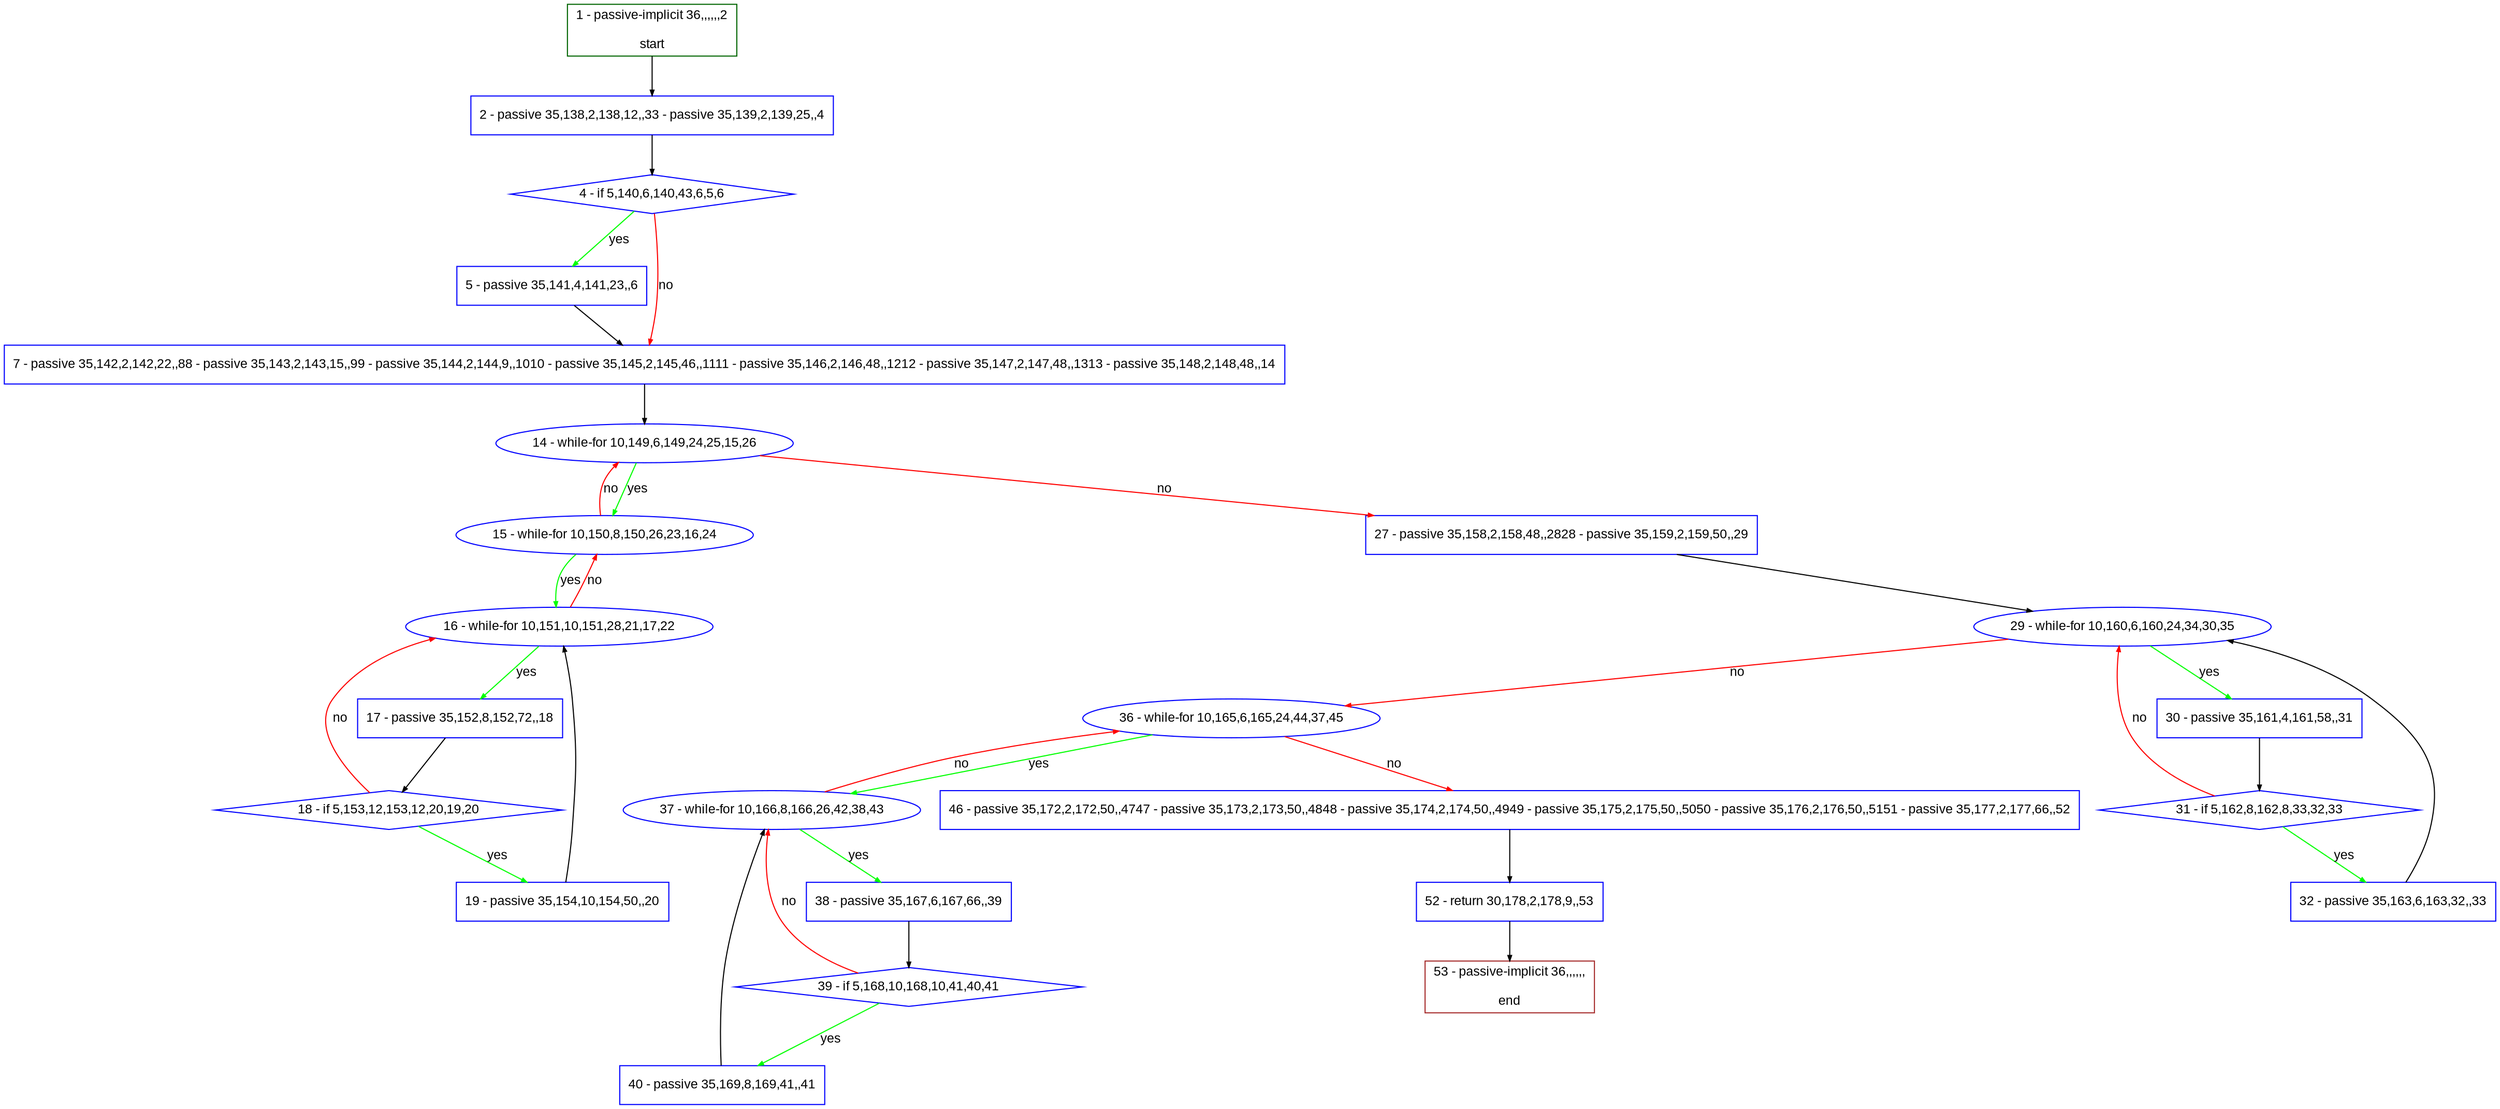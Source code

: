 digraph "" {
  graph [pack="true", label="", fontsize="12", packmode="clust", fontname="Arial", fillcolor="#FFFFCC", bgcolor="white", style="rounded,filled", compound="true"];
  node [node_initialized="no", label="", color="grey", fontsize="12", fillcolor="white", fontname="Arial", style="filled", shape="rectangle", compound="true", fixedsize="false"];
  edge [fontcolor="black", arrowhead="normal", arrowtail="none", arrowsize="0.5", ltail="", label="", color="black", fontsize="12", lhead="", fontname="Arial", dir="forward", compound="true"];
  __N1 [label="2 - passive 35,138,2,138,12,,33 - passive 35,139,2,139,25,,4", color="#0000ff", fillcolor="#ffffff", style="filled", shape="box"];
  __N2 [label="1 - passive-implicit 36,,,,,,2\n\nstart", color="#006400", fillcolor="#ffffff", style="filled", shape="box"];
  __N3 [label="4 - if 5,140,6,140,43,6,5,6", color="#0000ff", fillcolor="#ffffff", style="filled", shape="diamond"];
  __N4 [label="5 - passive 35,141,4,141,23,,6", color="#0000ff", fillcolor="#ffffff", style="filled", shape="box"];
  __N5 [label="7 - passive 35,142,2,142,22,,88 - passive 35,143,2,143,15,,99 - passive 35,144,2,144,9,,1010 - passive 35,145,2,145,46,,1111 - passive 35,146,2,146,48,,1212 - passive 35,147,2,147,48,,1313 - passive 35,148,2,148,48,,14", color="#0000ff", fillcolor="#ffffff", style="filled", shape="box"];
  __N6 [label="14 - while-for 10,149,6,149,24,25,15,26", color="#0000ff", fillcolor="#ffffff", style="filled", shape="oval"];
  __N7 [label="15 - while-for 10,150,8,150,26,23,16,24", color="#0000ff", fillcolor="#ffffff", style="filled", shape="oval"];
  __N8 [label="27 - passive 35,158,2,158,48,,2828 - passive 35,159,2,159,50,,29", color="#0000ff", fillcolor="#ffffff", style="filled", shape="box"];
  __N9 [label="16 - while-for 10,151,10,151,28,21,17,22", color="#0000ff", fillcolor="#ffffff", style="filled", shape="oval"];
  __N10 [label="17 - passive 35,152,8,152,72,,18", color="#0000ff", fillcolor="#ffffff", style="filled", shape="box"];
  __N11 [label="18 - if 5,153,12,153,12,20,19,20", color="#0000ff", fillcolor="#ffffff", style="filled", shape="diamond"];
  __N12 [label="19 - passive 35,154,10,154,50,,20", color="#0000ff", fillcolor="#ffffff", style="filled", shape="box"];
  __N13 [label="29 - while-for 10,160,6,160,24,34,30,35", color="#0000ff", fillcolor="#ffffff", style="filled", shape="oval"];
  __N14 [label="30 - passive 35,161,4,161,58,,31", color="#0000ff", fillcolor="#ffffff", style="filled", shape="box"];
  __N15 [label="36 - while-for 10,165,6,165,24,44,37,45", color="#0000ff", fillcolor="#ffffff", style="filled", shape="oval"];
  __N16 [label="31 - if 5,162,8,162,8,33,32,33", color="#0000ff", fillcolor="#ffffff", style="filled", shape="diamond"];
  __N17 [label="32 - passive 35,163,6,163,32,,33", color="#0000ff", fillcolor="#ffffff", style="filled", shape="box"];
  __N18 [label="37 - while-for 10,166,8,166,26,42,38,43", color="#0000ff", fillcolor="#ffffff", style="filled", shape="oval"];
  __N19 [label="46 - passive 35,172,2,172,50,,4747 - passive 35,173,2,173,50,,4848 - passive 35,174,2,174,50,,4949 - passive 35,175,2,175,50,,5050 - passive 35,176,2,176,50,,5151 - passive 35,177,2,177,66,,52", color="#0000ff", fillcolor="#ffffff", style="filled", shape="box"];
  __N20 [label="38 - passive 35,167,6,167,66,,39", color="#0000ff", fillcolor="#ffffff", style="filled", shape="box"];
  __N21 [label="39 - if 5,168,10,168,10,41,40,41", color="#0000ff", fillcolor="#ffffff", style="filled", shape="diamond"];
  __N22 [label="40 - passive 35,169,8,169,41,,41", color="#0000ff", fillcolor="#ffffff", style="filled", shape="box"];
  __N23 [label="52 - return 30,178,2,178,9,,53", color="#0000ff", fillcolor="#ffffff", style="filled", shape="box"];
  __N24 [label="53 - passive-implicit 36,,,,,,\n\nend", color="#a52a2a", fillcolor="#ffffff", style="filled", shape="box"];
  __N2 -> __N1 [arrowhead="normal", arrowtail="none", color="#000000", label="", dir="forward"];
  __N1 -> __N3 [arrowhead="normal", arrowtail="none", color="#000000", label="", dir="forward"];
  __N3 -> __N4 [arrowhead="normal", arrowtail="none", color="#00ff00", label="yes", dir="forward"];
  __N3 -> __N5 [arrowhead="normal", arrowtail="none", color="#ff0000", label="no", dir="forward"];
  __N4 -> __N5 [arrowhead="normal", arrowtail="none", color="#000000", label="", dir="forward"];
  __N5 -> __N6 [arrowhead="normal", arrowtail="none", color="#000000", label="", dir="forward"];
  __N6 -> __N7 [arrowhead="normal", arrowtail="none", color="#00ff00", label="yes", dir="forward"];
  __N7 -> __N6 [arrowhead="normal", arrowtail="none", color="#ff0000", label="no", dir="forward"];
  __N6 -> __N8 [arrowhead="normal", arrowtail="none", color="#ff0000", label="no", dir="forward"];
  __N7 -> __N9 [arrowhead="normal", arrowtail="none", color="#00ff00", label="yes", dir="forward"];
  __N9 -> __N7 [arrowhead="normal", arrowtail="none", color="#ff0000", label="no", dir="forward"];
  __N9 -> __N10 [arrowhead="normal", arrowtail="none", color="#00ff00", label="yes", dir="forward"];
  __N10 -> __N11 [arrowhead="normal", arrowtail="none", color="#000000", label="", dir="forward"];
  __N11 -> __N9 [arrowhead="normal", arrowtail="none", color="#ff0000", label="no", dir="forward"];
  __N11 -> __N12 [arrowhead="normal", arrowtail="none", color="#00ff00", label="yes", dir="forward"];
  __N12 -> __N9 [arrowhead="normal", arrowtail="none", color="#000000", label="", dir="forward"];
  __N8 -> __N13 [arrowhead="normal", arrowtail="none", color="#000000", label="", dir="forward"];
  __N13 -> __N14 [arrowhead="normal", arrowtail="none", color="#00ff00", label="yes", dir="forward"];
  __N13 -> __N15 [arrowhead="normal", arrowtail="none", color="#ff0000", label="no", dir="forward"];
  __N14 -> __N16 [arrowhead="normal", arrowtail="none", color="#000000", label="", dir="forward"];
  __N16 -> __N13 [arrowhead="normal", arrowtail="none", color="#ff0000", label="no", dir="forward"];
  __N16 -> __N17 [arrowhead="normal", arrowtail="none", color="#00ff00", label="yes", dir="forward"];
  __N17 -> __N13 [arrowhead="normal", arrowtail="none", color="#000000", label="", dir="forward"];
  __N15 -> __N18 [arrowhead="normal", arrowtail="none", color="#00ff00", label="yes", dir="forward"];
  __N18 -> __N15 [arrowhead="normal", arrowtail="none", color="#ff0000", label="no", dir="forward"];
  __N15 -> __N19 [arrowhead="normal", arrowtail="none", color="#ff0000", label="no", dir="forward"];
  __N18 -> __N20 [arrowhead="normal", arrowtail="none", color="#00ff00", label="yes", dir="forward"];
  __N20 -> __N21 [arrowhead="normal", arrowtail="none", color="#000000", label="", dir="forward"];
  __N21 -> __N18 [arrowhead="normal", arrowtail="none", color="#ff0000", label="no", dir="forward"];
  __N21 -> __N22 [arrowhead="normal", arrowtail="none", color="#00ff00", label="yes", dir="forward"];
  __N22 -> __N18 [arrowhead="normal", arrowtail="none", color="#000000", label="", dir="forward"];
  __N19 -> __N23 [arrowhead="normal", arrowtail="none", color="#000000", label="", dir="forward"];
  __N23 -> __N24 [arrowhead="normal", arrowtail="none", color="#000000", label="", dir="forward"];
}
